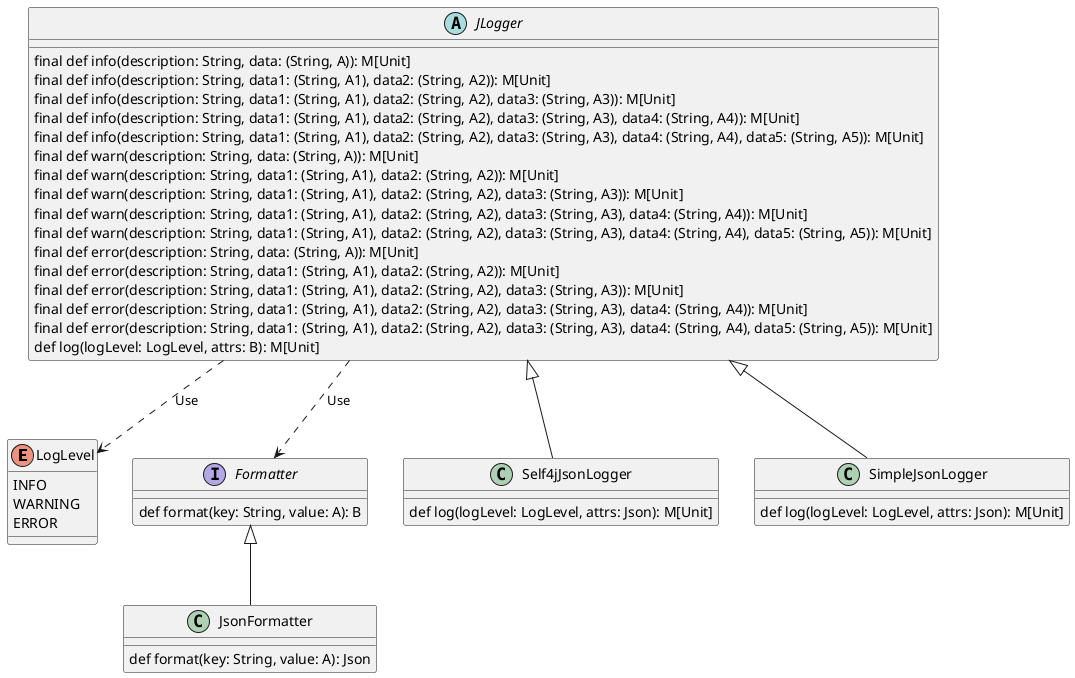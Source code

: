 @startuml
enum LogLevel {
    INFO
    WARNING
    ERROR
}

interface Formatter {
  def format(key: String, value: A): B
}

class JsonFormatter {
  def format(key: String, value: A): Json 
}

abstract class JLogger {
  final def info(description: String, data: (String, A)): M[Unit]
  final def info(description: String, data1: (String, A1), data2: (String, A2)): M[Unit]
  final def info(description: String, data1: (String, A1), data2: (String, A2), data3: (String, A3)): M[Unit]
  final def info(description: String, data1: (String, A1), data2: (String, A2), data3: (String, A3), data4: (String, A4)): M[Unit]
  final def info(description: String, data1: (String, A1), data2: (String, A2), data3: (String, A3), data4: (String, A4), data5: (String, A5)): M[Unit]
  final def warn(description: String, data: (String, A)): M[Unit]
  final def warn(description: String, data1: (String, A1), data2: (String, A2)): M[Unit]
  final def warn(description: String, data1: (String, A1), data2: (String, A2), data3: (String, A3)): M[Unit]
  final def warn(description: String, data1: (String, A1), data2: (String, A2), data3: (String, A3), data4: (String, A4)): M[Unit]
  final def warn(description: String, data1: (String, A1), data2: (String, A2), data3: (String, A3), data4: (String, A4), data5: (String, A5)): M[Unit]
  final def error(description: String, data: (String, A)): M[Unit]
  final def error(description: String, data1: (String, A1), data2: (String, A2)): M[Unit]
  final def error(description: String, data1: (String, A1), data2: (String, A2), data3: (String, A3)): M[Unit]
  final def error(description: String, data1: (String, A1), data2: (String, A2), data3: (String, A3), data4: (String, A4)): M[Unit]
  final def error(description: String, data1: (String, A1), data2: (String, A2), data3: (String, A3), data4: (String, A4), data5: (String, A5)): M[Unit]
  def log(logLevel: LogLevel, attrs: B): M[Unit]
}

class Self4jJsonLogger {
  def log(logLevel: LogLevel, attrs: Json): M[Unit]
}

class SimpleJsonLogger {
  def log(logLevel: LogLevel, attrs: Json): M[Unit]
}

JLogger <|-- Self4jJsonLogger
JLogger <|-- SimpleJsonLogger
JLogger ..> LogLevel:Use
JLogger ..> Formatter:Use

Formatter <|-- JsonFormatter
@enduml